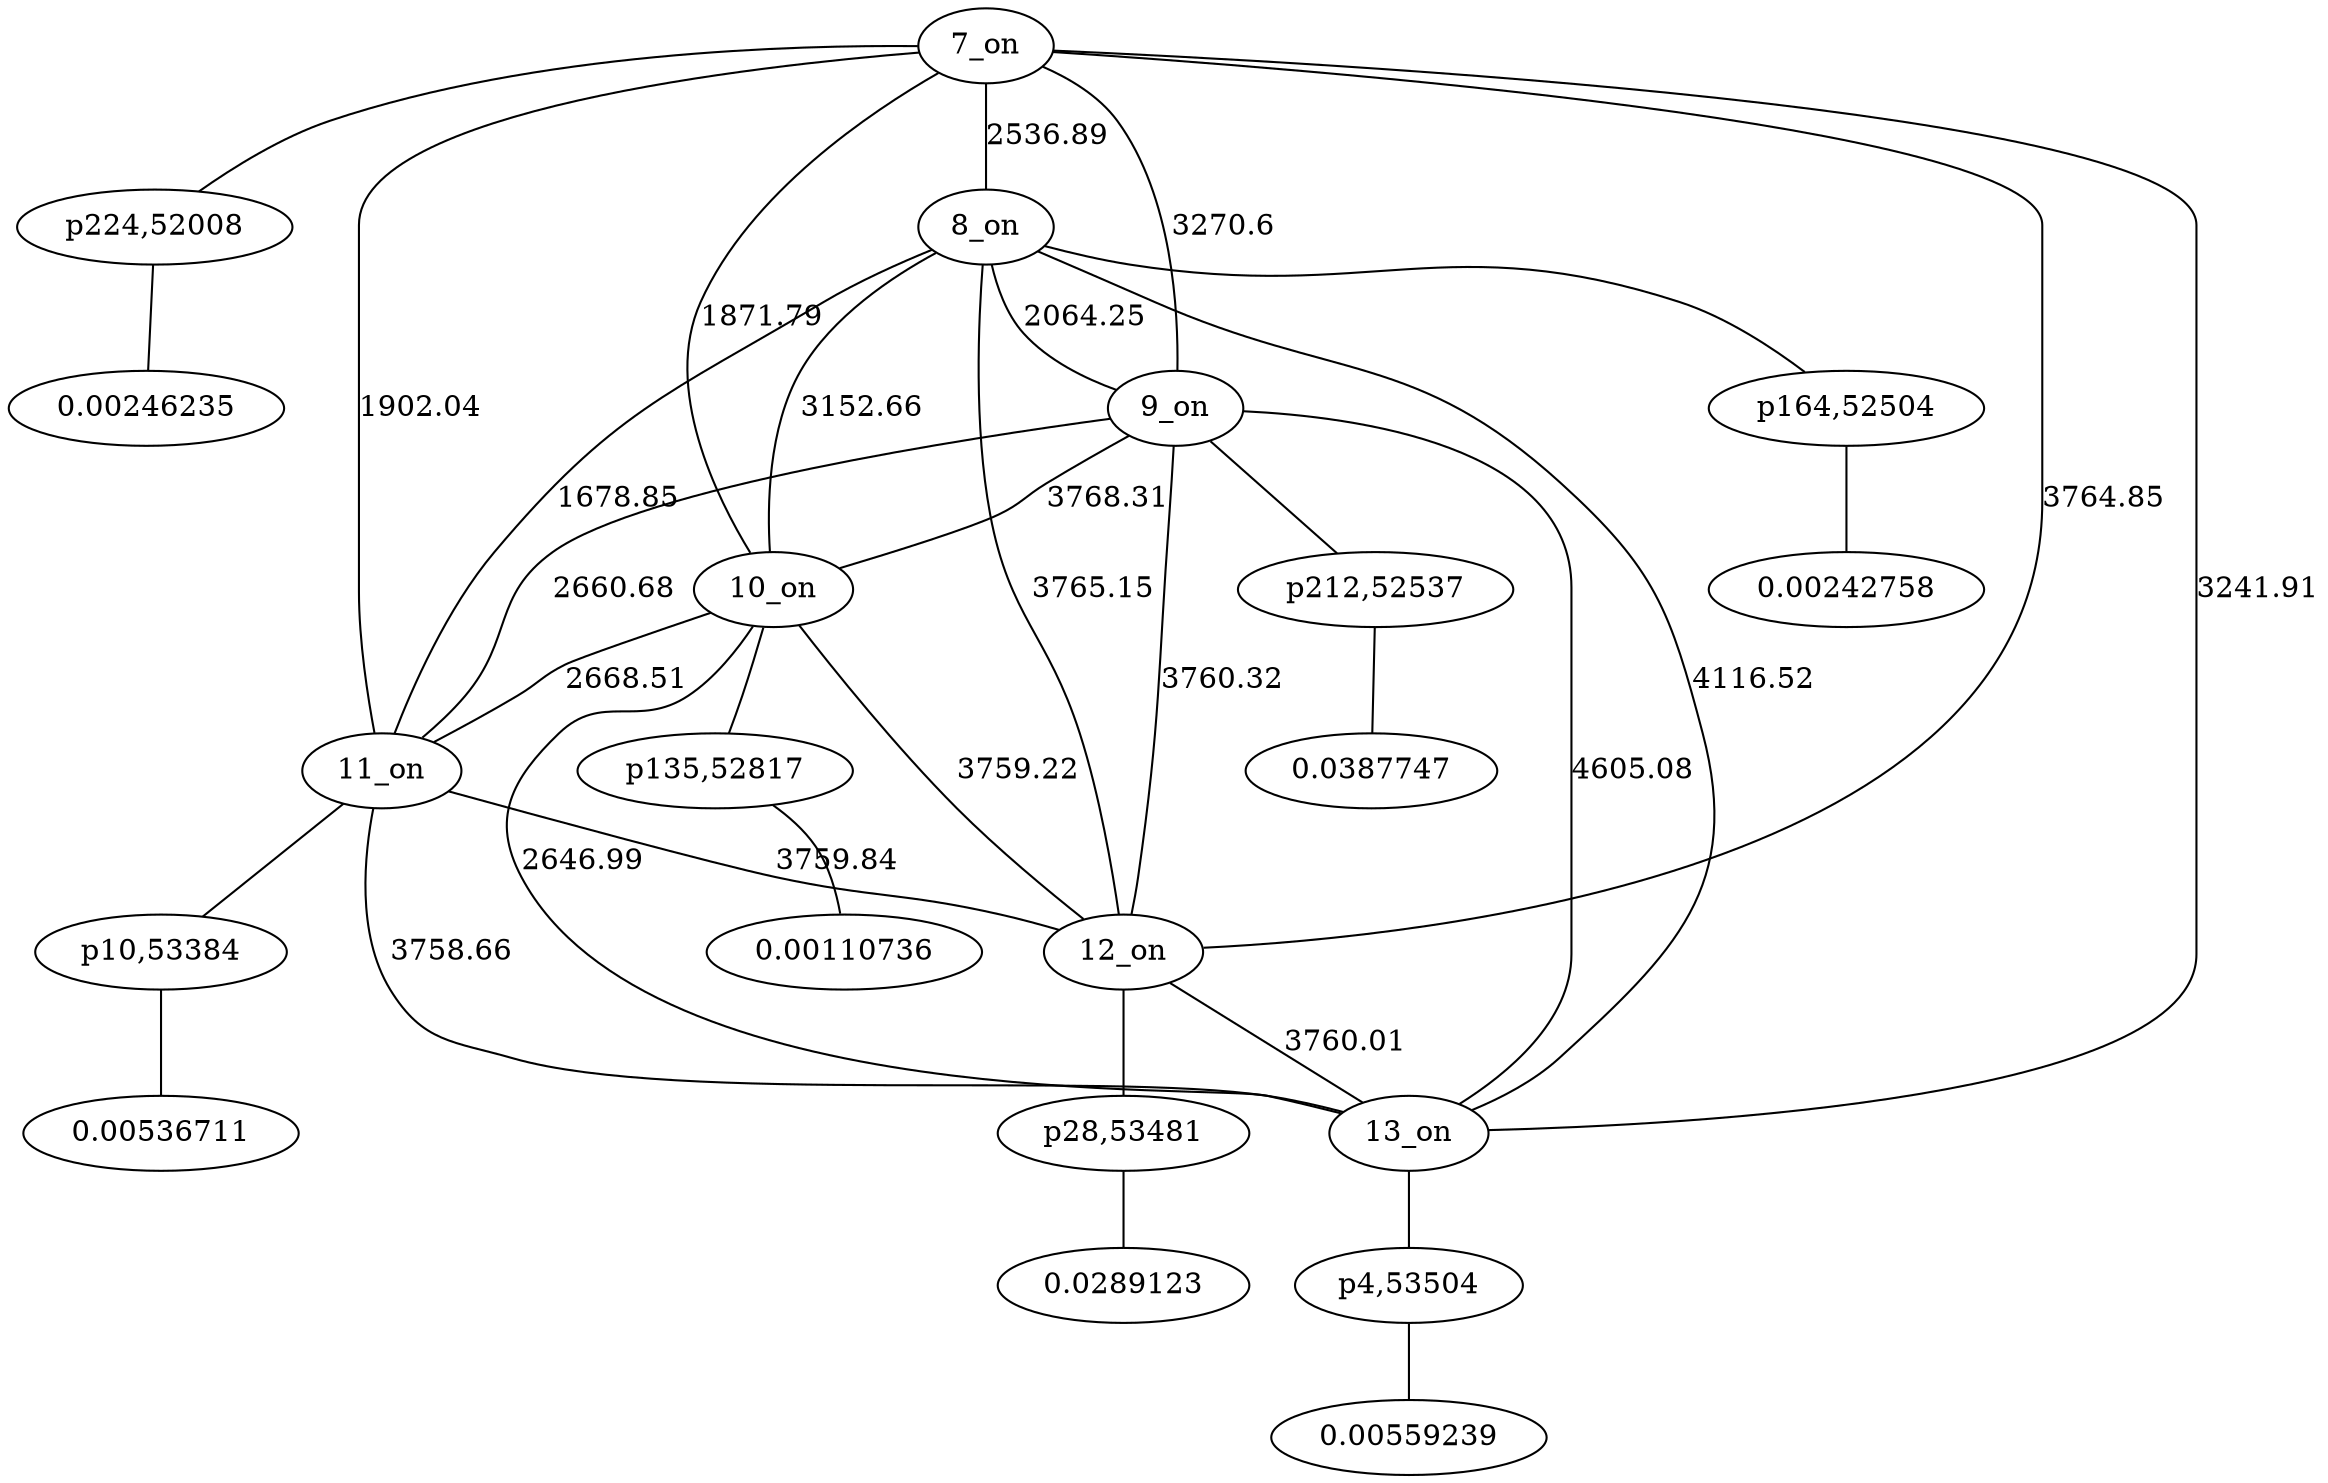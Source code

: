graph {
	"p4,53504" -- "c0"
	"c0" [ label="0.00559239", pos="15.1359,3.10826!"];
	"p10,53384" -- "c1"
	"c1" [ label="0.00536711", pos="22.1834,8.1274!"];
	"p28,53481" -- "c2"
	"c2" [ label="0.0289123", pos="16.2789,8.81713!"];
	"p135,52817" -- "c3"
	"c3" [ label="0.00110736", pos="14.0626,7.12748!"];
	"p164,52504" -- "c4"
	"c4" [ label="0.00242758", pos="16.1802,7.69599!"];
	"p212,52537" -- "c5"
	"c5" [ label="0.0387747", pos="14.1059,8.8391!"];
	"p224,52008" -- "c6"
	"c6" [ label="0.00246235", pos="16.1449,8.30674!"];
	"7_on" -- "8_on" [label="2536.89"]
	"7_on" -- "9_on" [label="3270.6"]
	"7_on" -- "10_on" [label="1871.79"]
	"7_on" -- "11_on" [label="1902.04"]
	"7_on" -- "12_on" [label="3764.85"]
	"7_on" -- "13_on" [label="3241.91"]
	"8_on" -- "9_on" [label="2064.25"]
	"8_on" -- "10_on" [label="3152.66"]
	"8_on" -- "11_on" [label="1678.85"]
	"8_on" -- "12_on" [label="3765.15"]
	"8_on" -- "13_on" [label="4116.52"]
	"9_on" -- "10_on" [label="3768.31"]
	"9_on" -- "11_on" [label="2660.68"]
	"9_on" -- "12_on" [label="3760.32"]
	"9_on" -- "13_on" [label="4605.08"]
	"10_on" -- "11_on" [label="2668.51"]
	"10_on" -- "12_on" [label="3759.22"]
	"10_on" -- "13_on" [label="2646.99"]
	"11_on" -- "12_on" [label="3759.84"]
	"11_on" -- "13_on" [label="3758.66"]
	"12_on" -- "13_on" [label="3760.01"]
	"7_on" -- "p224,52008"
	"8_on" -- "p164,52504"
	"9_on" -- "p212,52537"
	"10_on" -- "p135,52817"
	"11_on" -- "p10,53384"
	"12_on" -- "p28,53481"
	"13_on" -- "p4,53504"
}
